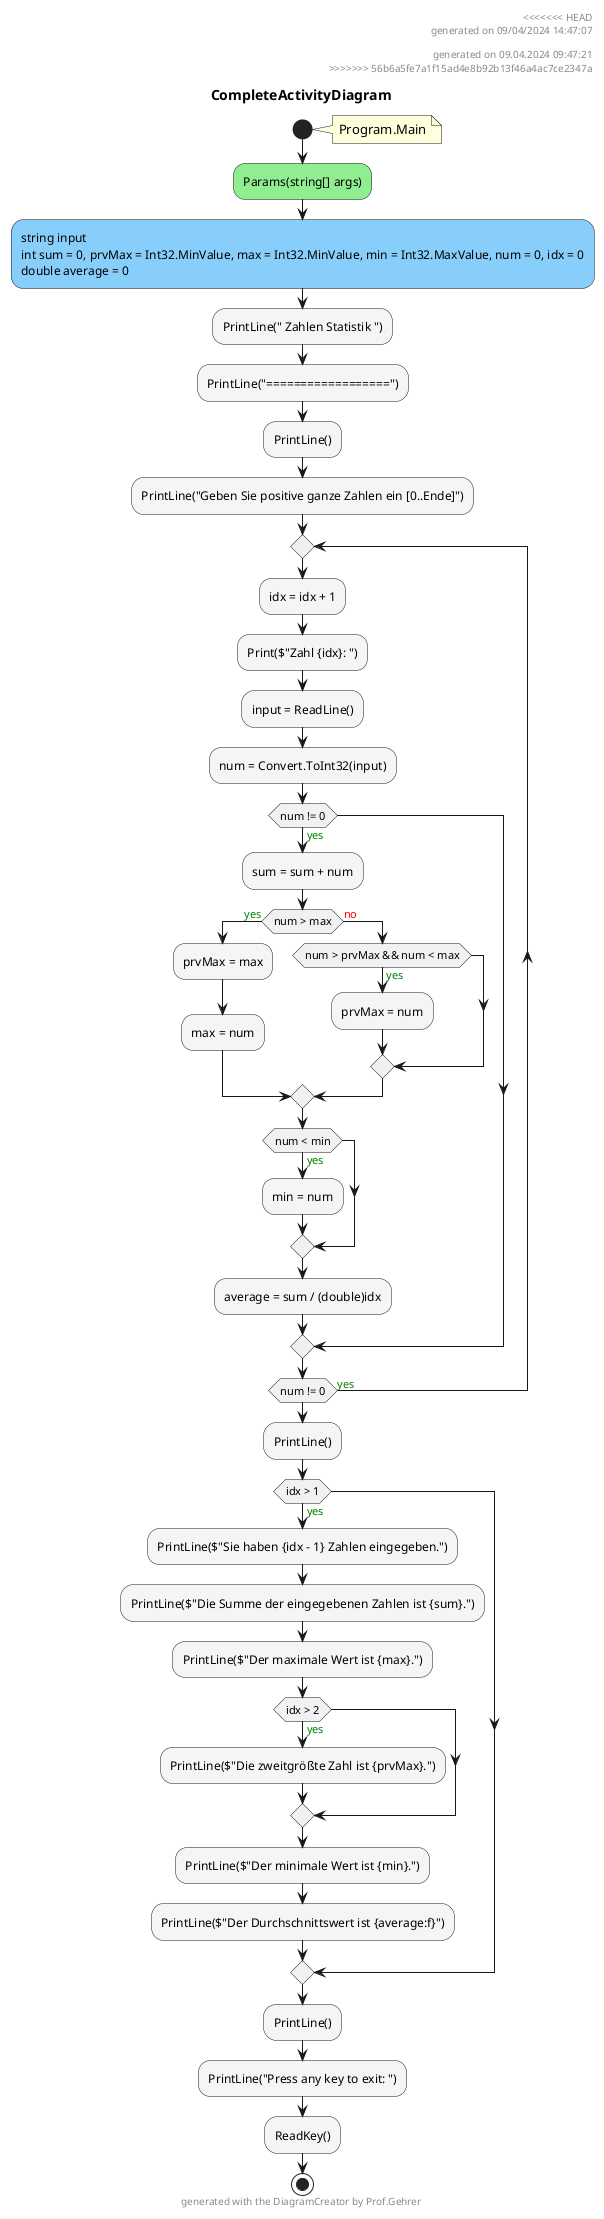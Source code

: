 @startuml CompleteActivityDiagram
header
<<<<<<< HEAD
generated on 09/04/2024 14:47:07
=======
generated on 09.04.2024 09:47:21
>>>>>>> 56b6a5fe7a1f15ad4e8b92b13f46a4ac7ce2347a
end header
title CompleteActivityDiagram
start
note right:  Program.Main
#LightGreen:Params(string[] args);
#LightSkyBlue:string input\nint sum = 0, prvMax = Int32.MinValue, max = Int32.MinValue, min = Int32.MaxValue, num = 0, idx = 0\ndouble average = 0;
#WhiteSmoke:PrintLine(" Zahlen Statistik ");
#WhiteSmoke:PrintLine("==================");
#WhiteSmoke:PrintLine();
#WhiteSmoke:PrintLine("Geben Sie positive ganze Zahlen ein [0..Ende]");
repeat
        #WhiteSmoke:idx = idx + 1;
        #WhiteSmoke:Print($"Zahl {idx}: ");
        #WhiteSmoke:input = ReadLine();
        #WhiteSmoke:num = Convert.ToInt32(input);
        if (num != 0) then (<color:green>yes)
                #WhiteSmoke:sum = sum + num;
                if (num > max) then (<color:green>yes)
                        #WhiteSmoke:prvMax = max;
                        #WhiteSmoke:max = num;
                    else (<color:red>no)
                        if (num > prvMax && num < max) then (<color:green>yes)
                                #WhiteSmoke:prvMax = num;
                        endif
                endif
                if (num < min) then (<color:green>yes)
                        #WhiteSmoke:min = num;
                endif
                #WhiteSmoke:average = sum / (double)idx;
        endif
repeat while (num != 0) is (<color:green>yes)
#WhiteSmoke:PrintLine();
if (idx > 1) then (<color:green>yes)
        #WhiteSmoke:PrintLine($"Sie haben {idx - 1} Zahlen eingegeben.");
        #WhiteSmoke:PrintLine($"Die Summe der eingegebenen Zahlen ist {sum}.");
        #WhiteSmoke:PrintLine($"Der maximale Wert ist {max}.");
        if (idx > 2) then (<color:green>yes)
                #WhiteSmoke:PrintLine($"Die zweitgrößte Zahl ist {prvMax}.");
        endif
        #WhiteSmoke:PrintLine($"Der minimale Wert ist {min}.");
        #WhiteSmoke:PrintLine($"Der Durchschnittswert ist {average:f}");
endif
#WhiteSmoke:PrintLine();
#WhiteSmoke:PrintLine("Press any key to exit: ");
#WhiteSmoke:ReadKey();
stop
footer
generated with the DiagramCreator by Prof.Gehrer
end footer
@enduml
